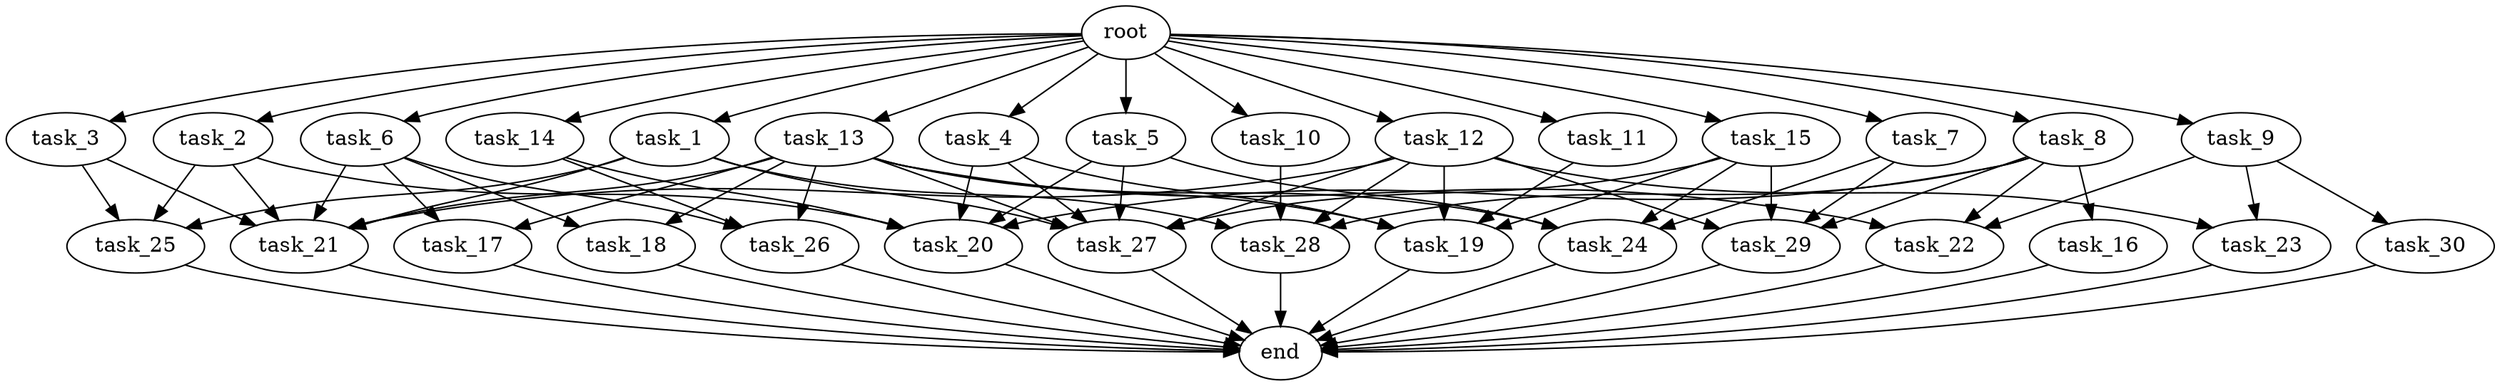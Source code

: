 digraph G {
  root [size="0.000000e+00"];
  task_1 [size="7.060886e+10"];
  task_2 [size="4.915305e+10"];
  task_3 [size="1.345748e+10"];
  task_4 [size="7.157516e+10"];
  task_5 [size="4.875062e+10"];
  task_6 [size="1.094711e+10"];
  task_7 [size="6.750571e+10"];
  task_8 [size="6.601126e+10"];
  task_9 [size="6.854056e+10"];
  task_10 [size="5.722530e+10"];
  task_11 [size="4.759635e+10"];
  task_12 [size="8.543660e+10"];
  task_13 [size="5.067344e+10"];
  task_14 [size="3.914457e+10"];
  task_15 [size="4.947417e+10"];
  task_16 [size="9.708737e+10"];
  task_17 [size="6.169780e+10"];
  task_18 [size="3.528285e+10"];
  task_19 [size="9.777852e+10"];
  task_20 [size="3.205507e+10"];
  task_21 [size="2.824417e+09"];
  task_22 [size="4.521394e+09"];
  task_23 [size="8.369505e+10"];
  task_24 [size="3.489419e+10"];
  task_25 [size="7.420829e+10"];
  task_26 [size="2.699715e+09"];
  task_27 [size="8.913538e+10"];
  task_28 [size="3.413224e+10"];
  task_29 [size="9.744031e+09"];
  task_30 [size="3.452085e+10"];
  end [size="0.000000e+00"];

  root -> task_1 [size="1.000000e-12"];
  root -> task_2 [size="1.000000e-12"];
  root -> task_3 [size="1.000000e-12"];
  root -> task_4 [size="1.000000e-12"];
  root -> task_5 [size="1.000000e-12"];
  root -> task_6 [size="1.000000e-12"];
  root -> task_7 [size="1.000000e-12"];
  root -> task_8 [size="1.000000e-12"];
  root -> task_9 [size="1.000000e-12"];
  root -> task_10 [size="1.000000e-12"];
  root -> task_11 [size="1.000000e-12"];
  root -> task_12 [size="1.000000e-12"];
  root -> task_13 [size="1.000000e-12"];
  root -> task_14 [size="1.000000e-12"];
  root -> task_15 [size="1.000000e-12"];
  task_1 -> task_21 [size="4.707362e+06"];
  task_1 -> task_25 [size="2.473610e+08"];
  task_1 -> task_27 [size="1.485590e+08"];
  task_1 -> task_28 [size="8.533060e+07"];
  task_2 -> task_20 [size="6.411015e+07"];
  task_2 -> task_21 [size="4.707362e+06"];
  task_2 -> task_25 [size="2.473610e+08"];
  task_3 -> task_21 [size="4.707362e+06"];
  task_3 -> task_25 [size="2.473610e+08"];
  task_4 -> task_19 [size="1.955570e+08"];
  task_4 -> task_20 [size="6.411015e+07"];
  task_4 -> task_27 [size="1.485590e+08"];
  task_5 -> task_20 [size="6.411015e+07"];
  task_5 -> task_24 [size="8.723548e+07"];
  task_5 -> task_27 [size="1.485590e+08"];
  task_6 -> task_17 [size="3.084890e+08"];
  task_6 -> task_18 [size="1.764142e+08"];
  task_6 -> task_21 [size="4.707362e+06"];
  task_6 -> task_26 [size="8.999051e+06"];
  task_7 -> task_24 [size="8.723548e+07"];
  task_7 -> task_29 [size="2.436008e+07"];
  task_8 -> task_16 [size="9.708737e+08"];
  task_8 -> task_20 [size="6.411015e+07"];
  task_8 -> task_22 [size="1.507131e+07"];
  task_8 -> task_28 [size="8.533060e+07"];
  task_8 -> task_29 [size="2.436008e+07"];
  task_9 -> task_22 [size="1.507131e+07"];
  task_9 -> task_23 [size="4.184752e+08"];
  task_9 -> task_30 [size="3.452085e+08"];
  task_10 -> task_28 [size="8.533060e+07"];
  task_11 -> task_19 [size="1.955570e+08"];
  task_12 -> task_19 [size="1.955570e+08"];
  task_12 -> task_21 [size="4.707362e+06"];
  task_12 -> task_23 [size="4.184752e+08"];
  task_12 -> task_27 [size="1.485590e+08"];
  task_12 -> task_28 [size="8.533060e+07"];
  task_12 -> task_29 [size="2.436008e+07"];
  task_13 -> task_17 [size="3.084890e+08"];
  task_13 -> task_18 [size="1.764142e+08"];
  task_13 -> task_19 [size="1.955570e+08"];
  task_13 -> task_21 [size="4.707362e+06"];
  task_13 -> task_22 [size="1.507131e+07"];
  task_13 -> task_24 [size="8.723548e+07"];
  task_13 -> task_26 [size="8.999051e+06"];
  task_13 -> task_27 [size="1.485590e+08"];
  task_14 -> task_20 [size="6.411015e+07"];
  task_14 -> task_26 [size="8.999051e+06"];
  task_15 -> task_19 [size="1.955570e+08"];
  task_15 -> task_24 [size="8.723548e+07"];
  task_15 -> task_27 [size="1.485590e+08"];
  task_15 -> task_29 [size="2.436008e+07"];
  task_16 -> end [size="1.000000e-12"];
  task_17 -> end [size="1.000000e-12"];
  task_18 -> end [size="1.000000e-12"];
  task_19 -> end [size="1.000000e-12"];
  task_20 -> end [size="1.000000e-12"];
  task_21 -> end [size="1.000000e-12"];
  task_22 -> end [size="1.000000e-12"];
  task_23 -> end [size="1.000000e-12"];
  task_24 -> end [size="1.000000e-12"];
  task_25 -> end [size="1.000000e-12"];
  task_26 -> end [size="1.000000e-12"];
  task_27 -> end [size="1.000000e-12"];
  task_28 -> end [size="1.000000e-12"];
  task_29 -> end [size="1.000000e-12"];
  task_30 -> end [size="1.000000e-12"];
}
